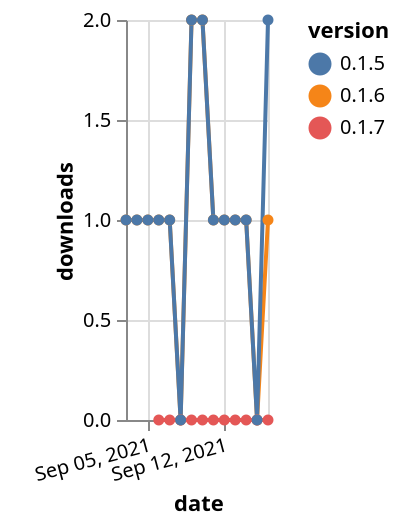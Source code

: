 {"$schema": "https://vega.github.io/schema/vega-lite/v5.json", "description": "A simple bar chart with embedded data.", "data": {"values": [{"date": "2021-09-03", "total": 168, "delta": 1, "version": "0.1.6"}, {"date": "2021-09-04", "total": 169, "delta": 1, "version": "0.1.6"}, {"date": "2021-09-05", "total": 170, "delta": 1, "version": "0.1.6"}, {"date": "2021-09-06", "total": 171, "delta": 1, "version": "0.1.6"}, {"date": "2021-09-07", "total": 172, "delta": 1, "version": "0.1.6"}, {"date": "2021-09-08", "total": 172, "delta": 0, "version": "0.1.6"}, {"date": "2021-09-09", "total": 174, "delta": 2, "version": "0.1.6"}, {"date": "2021-09-10", "total": 176, "delta": 2, "version": "0.1.6"}, {"date": "2021-09-11", "total": 177, "delta": 1, "version": "0.1.6"}, {"date": "2021-09-12", "total": 178, "delta": 1, "version": "0.1.6"}, {"date": "2021-09-13", "total": 179, "delta": 1, "version": "0.1.6"}, {"date": "2021-09-14", "total": 180, "delta": 1, "version": "0.1.6"}, {"date": "2021-09-15", "total": 180, "delta": 0, "version": "0.1.6"}, {"date": "2021-09-16", "total": 181, "delta": 1, "version": "0.1.6"}, {"date": "2021-09-06", "total": 1, "delta": 0, "version": "0.1.7"}, {"date": "2021-09-07", "total": 10, "delta": 0, "version": "0.1.7"}, {"date": "2021-09-08", "total": 10, "delta": 0, "version": "0.1.7"}, {"date": "2021-09-09", "total": 13, "delta": 0, "version": "0.1.7"}, {"date": "2021-09-10", "total": 16, "delta": 0, "version": "0.1.7"}, {"date": "2021-09-11", "total": 17, "delta": 0, "version": "0.1.7"}, {"date": "2021-09-12", "total": 19, "delta": 0, "version": "0.1.7"}, {"date": "2021-09-13", "total": 21, "delta": 0, "version": "0.1.7"}, {"date": "2021-09-14", "total": 23, "delta": 0, "version": "0.1.7"}, {"date": "2021-09-15", "total": 23, "delta": 0, "version": "0.1.7"}, {"date": "2021-09-16", "total": 24, "delta": 0, "version": "0.1.7"}, {"date": "2021-09-03", "total": 150, "delta": 1, "version": "0.1.5"}, {"date": "2021-09-04", "total": 151, "delta": 1, "version": "0.1.5"}, {"date": "2021-09-05", "total": 152, "delta": 1, "version": "0.1.5"}, {"date": "2021-09-06", "total": 153, "delta": 1, "version": "0.1.5"}, {"date": "2021-09-07", "total": 154, "delta": 1, "version": "0.1.5"}, {"date": "2021-09-08", "total": 154, "delta": 0, "version": "0.1.5"}, {"date": "2021-09-09", "total": 156, "delta": 2, "version": "0.1.5"}, {"date": "2021-09-10", "total": 158, "delta": 2, "version": "0.1.5"}, {"date": "2021-09-11", "total": 159, "delta": 1, "version": "0.1.5"}, {"date": "2021-09-12", "total": 160, "delta": 1, "version": "0.1.5"}, {"date": "2021-09-13", "total": 161, "delta": 1, "version": "0.1.5"}, {"date": "2021-09-14", "total": 162, "delta": 1, "version": "0.1.5"}, {"date": "2021-09-15", "total": 162, "delta": 0, "version": "0.1.5"}, {"date": "2021-09-16", "total": 164, "delta": 2, "version": "0.1.5"}]}, "width": "container", "mark": {"type": "line", "point": {"filled": true}}, "encoding": {"x": {"field": "date", "type": "temporal", "timeUnit": "yearmonthdate", "title": "date", "axis": {"labelAngle": -15}}, "y": {"field": "delta", "type": "quantitative", "title": "downloads"}, "color": {"field": "version", "type": "nominal"}, "tooltip": {"field": "delta"}}}